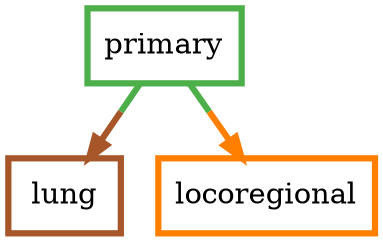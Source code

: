digraph barS {
	{
		rank=same
	2 [shape=box,penwidth=3,colorscheme=set19,color=3,label="primary"]
	}
	{
		rank=same
		1 [shape=box,penwidth=3,colorscheme=set19,color=7,label="lung"]
		0 [shape=box,penwidth=3,colorscheme=set19,color=5,label="locoregional"]
	}
	2 -> 1 [penwidth=3,colorscheme=set19,color="3;0.5:7"]
	2 -> 0 [penwidth=3,colorscheme=set19,color="3;0.5:5"]
}
